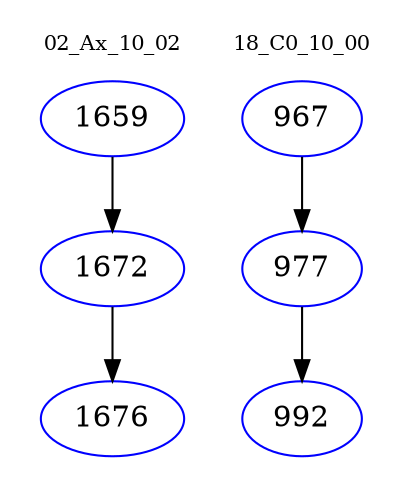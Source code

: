 digraph{
subgraph cluster_0 {
color = white
label = "02_Ax_10_02";
fontsize=10;
T0_1659 [label="1659", color="blue"]
T0_1659 -> T0_1672 [color="black"]
T0_1672 [label="1672", color="blue"]
T0_1672 -> T0_1676 [color="black"]
T0_1676 [label="1676", color="blue"]
}
subgraph cluster_1 {
color = white
label = "18_C0_10_00";
fontsize=10;
T1_967 [label="967", color="blue"]
T1_967 -> T1_977 [color="black"]
T1_977 [label="977", color="blue"]
T1_977 -> T1_992 [color="black"]
T1_992 [label="992", color="blue"]
}
}
